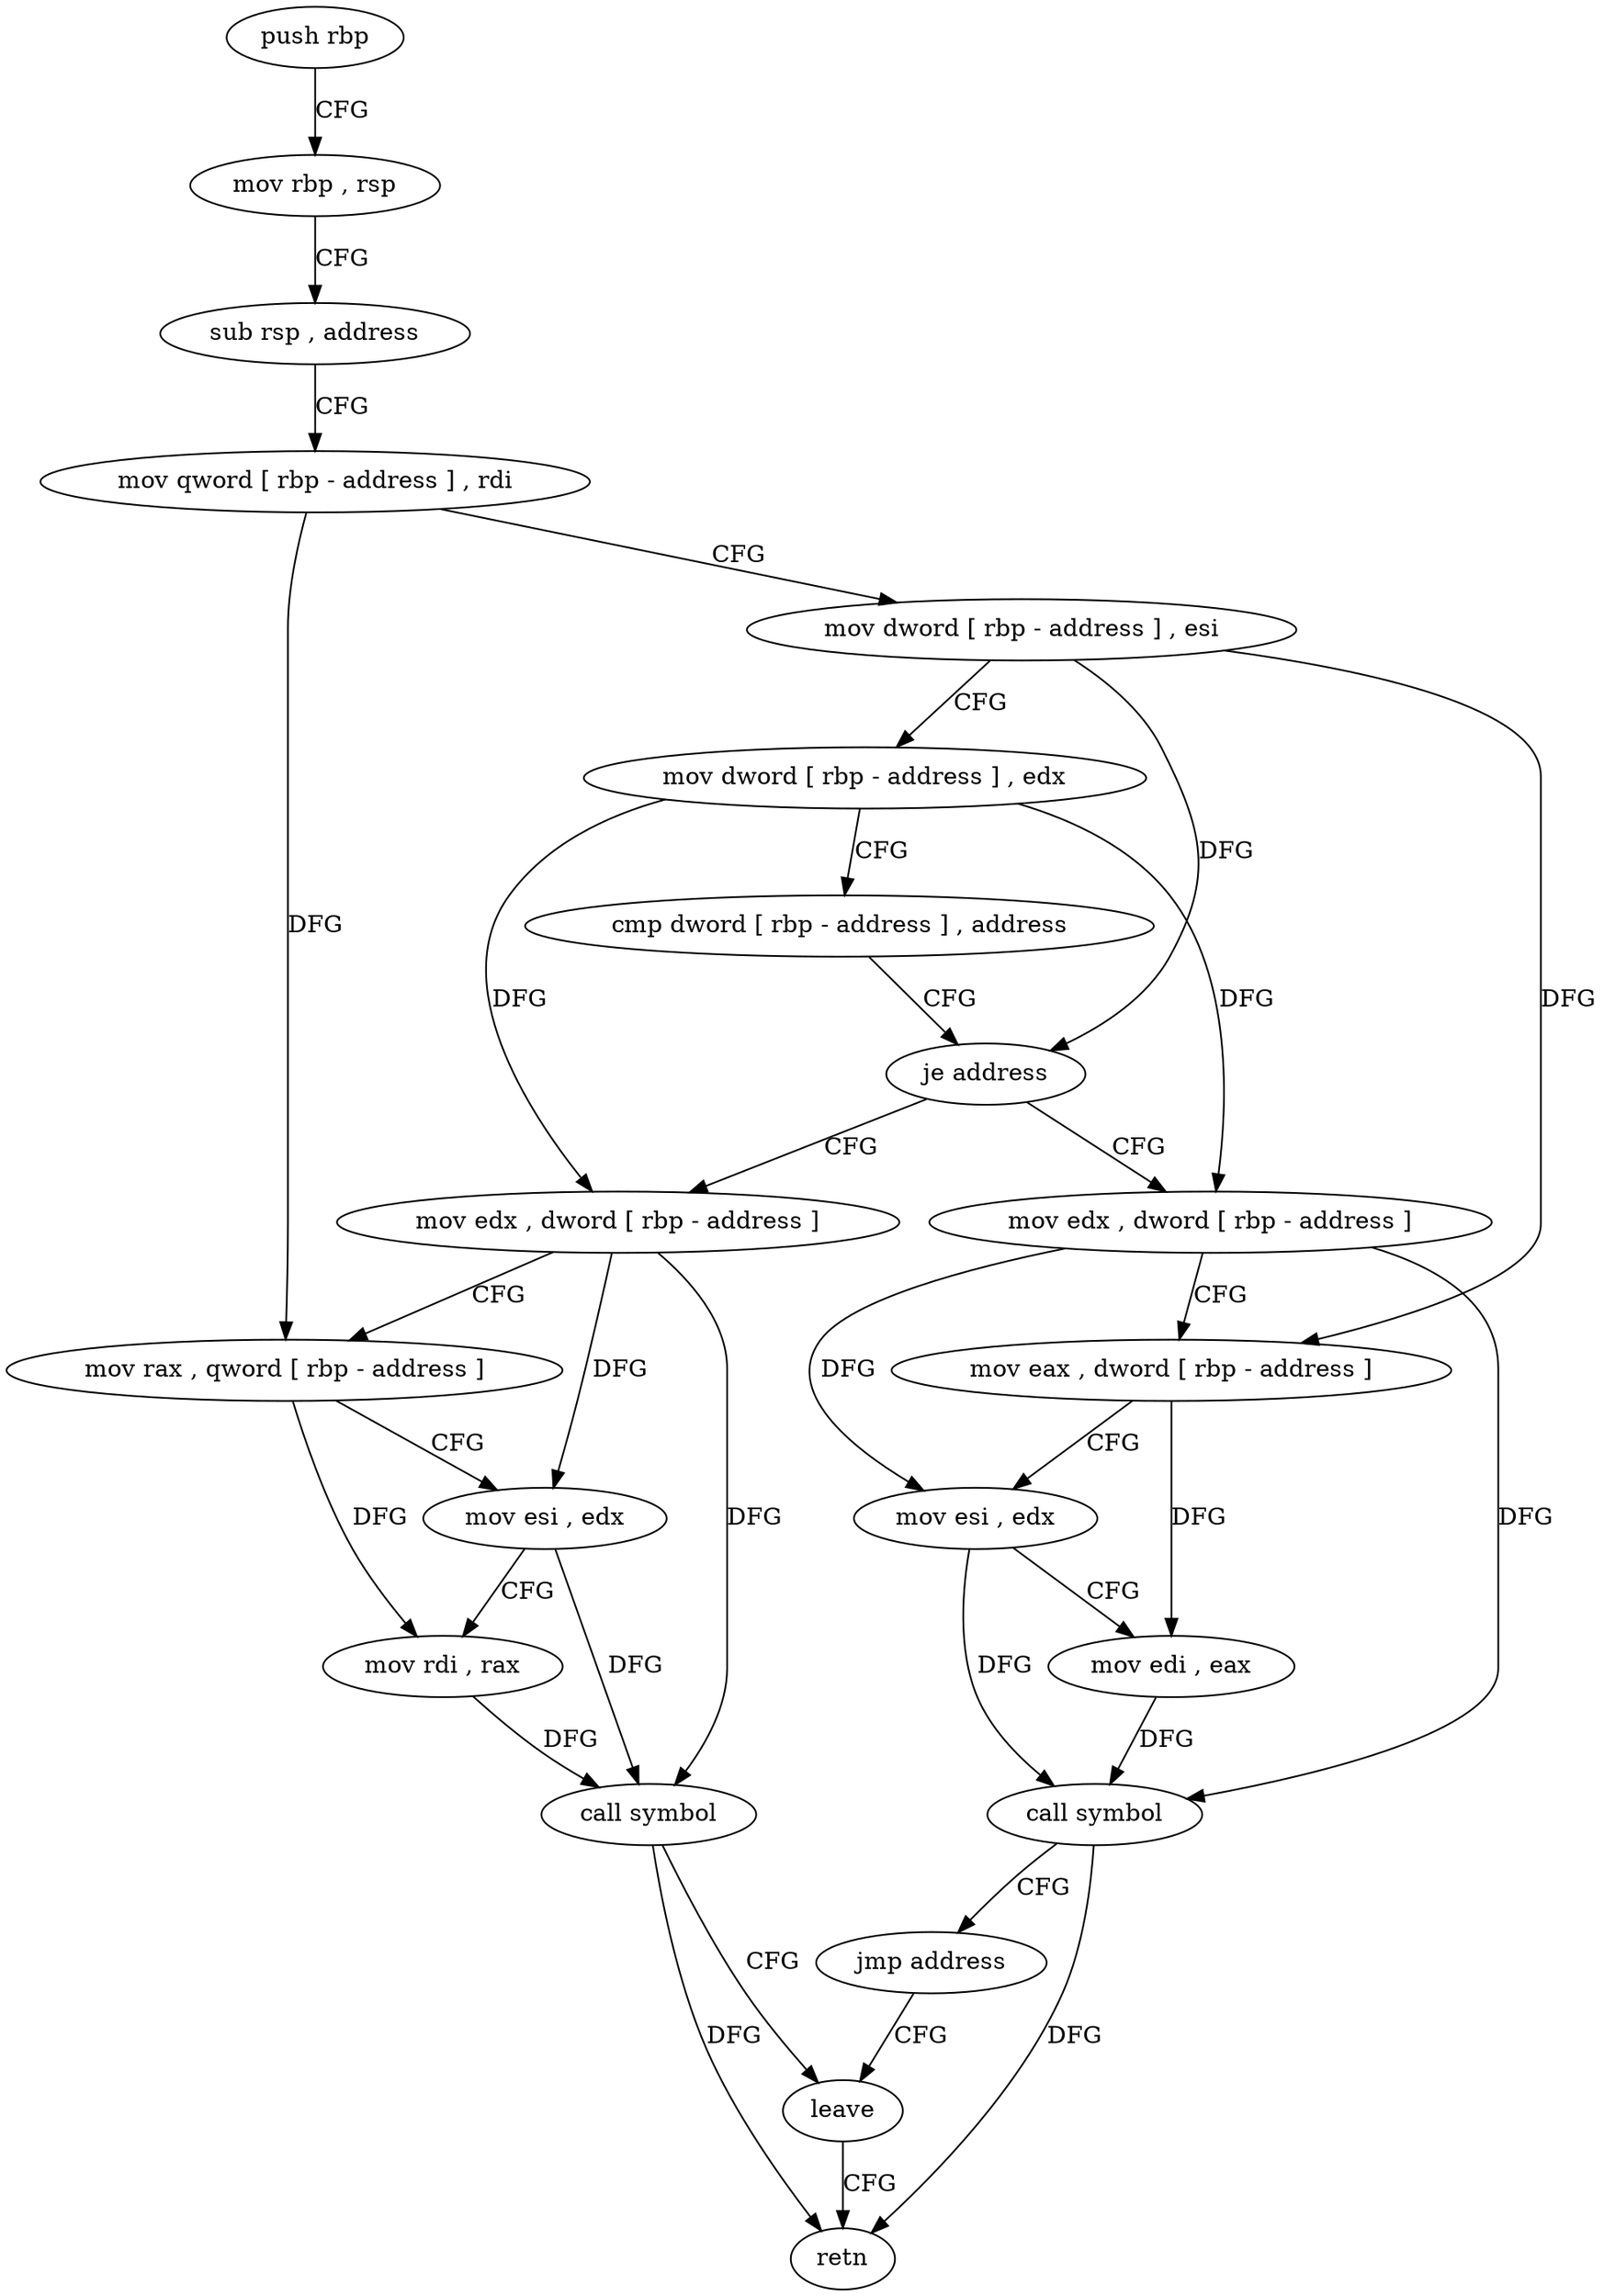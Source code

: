 digraph "func" {
"191433" [label = "push rbp" ]
"191434" [label = "mov rbp , rsp" ]
"191437" [label = "sub rsp , address" ]
"191441" [label = "mov qword [ rbp - address ] , rdi" ]
"191445" [label = "mov dword [ rbp - address ] , esi" ]
"191448" [label = "mov dword [ rbp - address ] , edx" ]
"191451" [label = "cmp dword [ rbp - address ] , address" ]
"191455" [label = "je address" ]
"191474" [label = "mov edx , dword [ rbp - address ]" ]
"191457" [label = "mov edx , dword [ rbp - address ]" ]
"191477" [label = "mov rax , qword [ rbp - address ]" ]
"191481" [label = "mov esi , edx" ]
"191483" [label = "mov rdi , rax" ]
"191486" [label = "call symbol" ]
"191491" [label = "leave" ]
"191460" [label = "mov eax , dword [ rbp - address ]" ]
"191463" [label = "mov esi , edx" ]
"191465" [label = "mov edi , eax" ]
"191467" [label = "call symbol" ]
"191472" [label = "jmp address" ]
"191492" [label = "retn" ]
"191433" -> "191434" [ label = "CFG" ]
"191434" -> "191437" [ label = "CFG" ]
"191437" -> "191441" [ label = "CFG" ]
"191441" -> "191445" [ label = "CFG" ]
"191441" -> "191477" [ label = "DFG" ]
"191445" -> "191448" [ label = "CFG" ]
"191445" -> "191455" [ label = "DFG" ]
"191445" -> "191460" [ label = "DFG" ]
"191448" -> "191451" [ label = "CFG" ]
"191448" -> "191474" [ label = "DFG" ]
"191448" -> "191457" [ label = "DFG" ]
"191451" -> "191455" [ label = "CFG" ]
"191455" -> "191474" [ label = "CFG" ]
"191455" -> "191457" [ label = "CFG" ]
"191474" -> "191477" [ label = "CFG" ]
"191474" -> "191481" [ label = "DFG" ]
"191474" -> "191486" [ label = "DFG" ]
"191457" -> "191460" [ label = "CFG" ]
"191457" -> "191463" [ label = "DFG" ]
"191457" -> "191467" [ label = "DFG" ]
"191477" -> "191481" [ label = "CFG" ]
"191477" -> "191483" [ label = "DFG" ]
"191481" -> "191483" [ label = "CFG" ]
"191481" -> "191486" [ label = "DFG" ]
"191483" -> "191486" [ label = "DFG" ]
"191486" -> "191491" [ label = "CFG" ]
"191486" -> "191492" [ label = "DFG" ]
"191491" -> "191492" [ label = "CFG" ]
"191460" -> "191463" [ label = "CFG" ]
"191460" -> "191465" [ label = "DFG" ]
"191463" -> "191465" [ label = "CFG" ]
"191463" -> "191467" [ label = "DFG" ]
"191465" -> "191467" [ label = "DFG" ]
"191467" -> "191472" [ label = "CFG" ]
"191467" -> "191492" [ label = "DFG" ]
"191472" -> "191491" [ label = "CFG" ]
}
